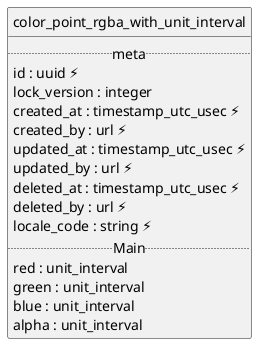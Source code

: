 @startuml uml
skinparam monochrome true
skinparam linetype ortho
hide circle

entity color_point_rgba_with_unit_interval {
  .. meta ..
  id : uuid ⚡
  lock_version : integer
  created_at : timestamp_utc_usec ⚡
  created_by : url ⚡
  updated_at : timestamp_utc_usec ⚡
  updated_by : url ⚡
  deleted_at : timestamp_utc_usec ⚡
  deleted_by : url ⚡
  locale_code : string ⚡
  .. Main ..
  red : unit_interval
  green : unit_interval
  blue : unit_interval
  alpha : unit_interval
}

@enduml

